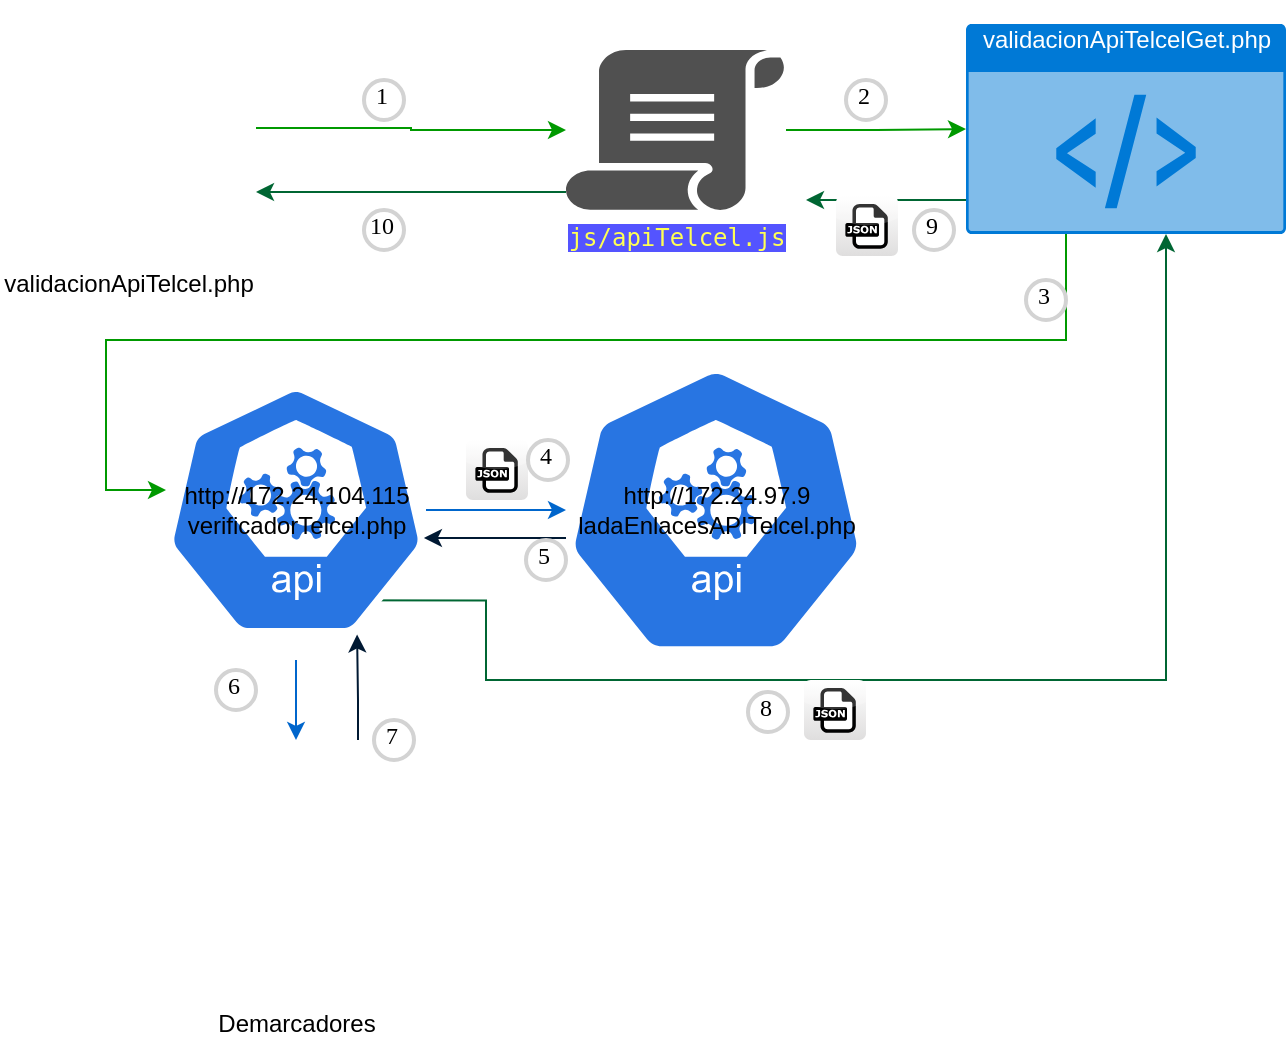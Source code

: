 <mxfile version="14.6.9" type="github">
  <diagram id="HQHjOtDPuke_aT2Hudhk" name="Page-1">
    <mxGraphModel dx="1233" dy="517" grid="1" gridSize="10" guides="1" tooltips="1" connect="1" arrows="1" fold="1" page="1" pageScale="1" pageWidth="850" pageHeight="1100" math="0" shadow="0">
      <root>
        <mxCell id="0" />
        <mxCell id="1" parent="0" />
        <mxCell id="8kFFKdgPYcA-KZUAP0im-3" style="edgeStyle=orthogonalEdgeStyle;rounded=0;orthogonalLoop=1;jettySize=auto;html=1;strokeColor=#009900;" edge="1" parent="1" source="8kFFKdgPYcA-KZUAP0im-23" target="8kFFKdgPYcA-KZUAP0im-5">
          <mxGeometry relative="1" as="geometry">
            <mxPoint x="300" y="135" as="sourcePoint" />
          </mxGeometry>
        </mxCell>
        <mxCell id="8kFFKdgPYcA-KZUAP0im-8" style="edgeStyle=orthogonalEdgeStyle;rounded=0;orthogonalLoop=1;jettySize=auto;html=1;strokeColor=#009900;" edge="1" parent="1" source="8kFFKdgPYcA-KZUAP0im-2" target="8kFFKdgPYcA-KZUAP0im-7">
          <mxGeometry relative="1" as="geometry">
            <mxPoint x="140" y="340" as="targetPoint" />
            <Array as="points">
              <mxPoint x="620" y="240" />
              <mxPoint x="140" y="240" />
              <mxPoint x="140" y="315" />
            </Array>
          </mxGeometry>
        </mxCell>
        <mxCell id="8kFFKdgPYcA-KZUAP0im-20" style="edgeStyle=orthogonalEdgeStyle;rounded=0;orthogonalLoop=1;jettySize=auto;html=1;strokeColor=#006633;" edge="1" parent="1" source="8kFFKdgPYcA-KZUAP0im-2">
          <mxGeometry relative="1" as="geometry">
            <mxPoint x="490" y="170" as="targetPoint" />
            <Array as="points">
              <mxPoint x="550" y="170" />
              <mxPoint x="550" y="170" />
            </Array>
          </mxGeometry>
        </mxCell>
        <mxCell id="8kFFKdgPYcA-KZUAP0im-2" value="validacionApiTelcelGet.php" style="html=1;strokeColor=none;fillColor=#0079D6;labelPosition=center;verticalLabelPosition=middle;verticalAlign=top;align=center;fontSize=12;outlineConnect=0;spacingTop=-6;fontColor=#FFFFFF;shape=mxgraph.sitemap.script;" vertex="1" parent="1">
          <mxGeometry x="570" y="82" width="160" height="105" as="geometry" />
        </mxCell>
        <mxCell id="8kFFKdgPYcA-KZUAP0im-6" style="edgeStyle=orthogonalEdgeStyle;rounded=0;orthogonalLoop=1;jettySize=auto;html=1;entryX=0;entryY=0.5;entryDx=0;entryDy=0;entryPerimeter=0;strokeColor=#009900;" edge="1" parent="1" source="8kFFKdgPYcA-KZUAP0im-5" target="8kFFKdgPYcA-KZUAP0im-2">
          <mxGeometry relative="1" as="geometry" />
        </mxCell>
        <mxCell id="8kFFKdgPYcA-KZUAP0im-24" style="edgeStyle=orthogonalEdgeStyle;rounded=0;orthogonalLoop=1;jettySize=auto;html=1;entryX=1;entryY=0.75;entryDx=0;entryDy=0;strokeColor=#006633;" edge="1" parent="1" source="8kFFKdgPYcA-KZUAP0im-5" target="8kFFKdgPYcA-KZUAP0im-23">
          <mxGeometry relative="1" as="geometry">
            <Array as="points">
              <mxPoint x="330" y="166" />
              <mxPoint x="330" y="166" />
            </Array>
          </mxGeometry>
        </mxCell>
        <mxCell id="8kFFKdgPYcA-KZUAP0im-5" value="&lt;span style=&quot;font-family: monospace&quot;&gt;&lt;span style=&quot;color: #ffff54 ; background-color: #5454ff&quot;&gt;js/apiTelcel.js&lt;/span&gt;&lt;br&gt;&lt;/span&gt;" style="pointerEvents=1;shadow=0;dashed=0;html=1;strokeColor=none;fillColor=#505050;labelPosition=center;verticalLabelPosition=bottom;verticalAlign=top;outlineConnect=0;align=center;shape=mxgraph.office.concepts.script;" vertex="1" parent="1">
          <mxGeometry x="370" y="95" width="110" height="80" as="geometry" />
        </mxCell>
        <mxCell id="8kFFKdgPYcA-KZUAP0im-9" style="edgeStyle=orthogonalEdgeStyle;rounded=0;orthogonalLoop=1;jettySize=auto;html=1;strokeColor=#0066CC;" edge="1" parent="1" source="8kFFKdgPYcA-KZUAP0im-7">
          <mxGeometry relative="1" as="geometry">
            <mxPoint x="370" y="325" as="targetPoint" />
          </mxGeometry>
        </mxCell>
        <mxCell id="8kFFKdgPYcA-KZUAP0im-14" style="edgeStyle=orthogonalEdgeStyle;rounded=0;orthogonalLoop=1;jettySize=auto;html=1;strokeColor=#0066CC;" edge="1" parent="1" source="8kFFKdgPYcA-KZUAP0im-7" target="8kFFKdgPYcA-KZUAP0im-12">
          <mxGeometry relative="1" as="geometry" />
        </mxCell>
        <mxCell id="8kFFKdgPYcA-KZUAP0im-27" style="edgeStyle=orthogonalEdgeStyle;rounded=0;orthogonalLoop=1;jettySize=auto;html=1;exitX=0.537;exitY=0.801;exitDx=0;exitDy=0;exitPerimeter=0;strokeColor=#006633;" edge="1" parent="1" source="8kFFKdgPYcA-KZUAP0im-7" target="8kFFKdgPYcA-KZUAP0im-2">
          <mxGeometry relative="1" as="geometry">
            <mxPoint x="670" y="200" as="targetPoint" />
            <Array as="points">
              <mxPoint x="330" y="370" />
              <mxPoint x="330" y="410" />
              <mxPoint x="670" y="410" />
            </Array>
          </mxGeometry>
        </mxCell>
        <mxCell id="8kFFKdgPYcA-KZUAP0im-7" value="&lt;div&gt;http://172.24.104.115&lt;br&gt;verificadorTelcel.php&lt;/div&gt;" style="html=1;dashed=0;whitespace=wrap;fillColor=#2875E2;strokeColor=#ffffff;points=[[0.005,0.63,0],[0.1,0.2,0],[0.9,0.2,0],[0.5,0,0],[0.995,0.63,0],[0.72,0.99,0],[0.5,1,0],[0.28,0.99,0]];shape=mxgraph.kubernetes.icon;prIcon=api" vertex="1" parent="1">
          <mxGeometry x="170" y="250" width="130" height="150" as="geometry" />
        </mxCell>
        <mxCell id="8kFFKdgPYcA-KZUAP0im-13" style="edgeStyle=orthogonalEdgeStyle;rounded=0;orthogonalLoop=1;jettySize=auto;html=1;entryX=0.992;entryY=0.593;entryDx=0;entryDy=0;entryPerimeter=0;strokeColor=#001933;" edge="1" parent="1" source="8kFFKdgPYcA-KZUAP0im-11" target="8kFFKdgPYcA-KZUAP0im-7">
          <mxGeometry relative="1" as="geometry">
            <Array as="points">
              <mxPoint x="350" y="339" />
              <mxPoint x="350" y="339" />
            </Array>
          </mxGeometry>
        </mxCell>
        <mxCell id="8kFFKdgPYcA-KZUAP0im-11" value="&lt;div&gt;http://172.24.97.9&lt;br&gt;ladaEnlacesAPITelcel.php&lt;/div&gt;" style="html=1;dashed=0;whitespace=wrap;fillColor=#2875E2;strokeColor=#ffffff;points=[[0.005,0.63,0],[0.1,0.2,0],[0.9,0.2,0],[0.5,0,0],[0.995,0.63,0],[0.72,0.99,0],[0.5,1,0],[0.28,0.99,0]];shape=mxgraph.kubernetes.icon;prIcon=api" vertex="1" parent="1">
          <mxGeometry x="370" y="250" width="150" height="150" as="geometry" />
        </mxCell>
        <mxCell id="8kFFKdgPYcA-KZUAP0im-25" style="edgeStyle=orthogonalEdgeStyle;rounded=0;orthogonalLoop=1;jettySize=auto;html=1;entryX=0.735;entryY=0.915;entryDx=0;entryDy=0;entryPerimeter=0;strokeColor=#001933;" edge="1" parent="1" source="8kFFKdgPYcA-KZUAP0im-12" target="8kFFKdgPYcA-KZUAP0im-7">
          <mxGeometry relative="1" as="geometry">
            <Array as="points">
              <mxPoint x="266" y="420" />
              <mxPoint x="266" y="420" />
            </Array>
          </mxGeometry>
        </mxCell>
        <mxCell id="8kFFKdgPYcA-KZUAP0im-12" value="Demarcadores" style="shape=image;html=1;verticalAlign=top;verticalLabelPosition=bottom;labelBackgroundColor=#ffffff;imageAspect=0;aspect=fixed;image=https://cdn3.iconfinder.com/data/icons/humano2/128x128/apps/guake.png" vertex="1" parent="1">
          <mxGeometry x="171" y="440" width="128" height="128" as="geometry" />
        </mxCell>
        <mxCell id="8kFFKdgPYcA-KZUAP0im-15" value="" style="dashed=0;outlineConnect=0;html=1;align=center;labelPosition=center;verticalLabelPosition=bottom;verticalAlign=top;shape=mxgraph.webicons.json;gradientColor=#DFDEDE" vertex="1" parent="1">
          <mxGeometry x="320" y="290" width="31" height="30" as="geometry" />
        </mxCell>
        <mxCell id="8kFFKdgPYcA-KZUAP0im-16" value="" style="dashed=0;outlineConnect=0;html=1;align=center;labelPosition=center;verticalLabelPosition=bottom;verticalAlign=top;shape=mxgraph.webicons.json;gradientColor=#DFDEDE" vertex="1" parent="1">
          <mxGeometry x="489" y="410" width="31" height="30" as="geometry" />
        </mxCell>
        <mxCell id="8kFFKdgPYcA-KZUAP0im-23" value="validacionApiTelcel.php" style="shape=image;html=1;verticalAlign=top;verticalLabelPosition=bottom;labelBackgroundColor=#ffffff;imageAspect=0;aspect=fixed;image=https://cdn2.iconfinder.com/data/icons/it-technology/70/Browserwithwebsite-128.png" vertex="1" parent="1">
          <mxGeometry x="87" y="70" width="128" height="128" as="geometry" />
        </mxCell>
        <mxCell id="8kFFKdgPYcA-KZUAP0im-26" value="" style="shape=image;html=1;verticalAlign=top;verticalLabelPosition=bottom;labelBackgroundColor=#ffffff;imageAspect=0;aspect=fixed;image=https://cdn0.iconfinder.com/data/icons/glyphpack/170/file-txt-128.png" vertex="1" parent="1">
          <mxGeometry x="269" y="400" width="30" height="30" as="geometry" />
        </mxCell>
        <mxCell id="8kFFKdgPYcA-KZUAP0im-28" value="" style="dashed=0;outlineConnect=0;html=1;align=center;labelPosition=center;verticalLabelPosition=bottom;verticalAlign=top;shape=mxgraph.webicons.json;gradientColor=#DFDEDE" vertex="1" parent="1">
          <mxGeometry x="505" y="168" width="31" height="30" as="geometry" />
        </mxCell>
        <mxCell id="8kFFKdgPYcA-KZUAP0im-29" value="1" style="ellipse;whiteSpace=wrap;html=1;aspect=fixed;strokeWidth=2;fontFamily=Tahoma;spacingBottom=4;spacingRight=2;strokeColor=#d3d3d3;" vertex="1" parent="1">
          <mxGeometry x="269" y="110" width="20" height="20" as="geometry" />
        </mxCell>
        <mxCell id="8kFFKdgPYcA-KZUAP0im-30" value="2" style="ellipse;whiteSpace=wrap;html=1;aspect=fixed;strokeWidth=2;fontFamily=Tahoma;spacingBottom=4;spacingRight=2;strokeColor=#d3d3d3;" vertex="1" parent="1">
          <mxGeometry x="510" y="110" width="20" height="20" as="geometry" />
        </mxCell>
        <mxCell id="8kFFKdgPYcA-KZUAP0im-31" value="3" style="ellipse;whiteSpace=wrap;html=1;aspect=fixed;strokeWidth=2;fontFamily=Tahoma;spacingBottom=4;spacingRight=2;strokeColor=#d3d3d3;" vertex="1" parent="1">
          <mxGeometry x="600" y="210" width="20" height="20" as="geometry" />
        </mxCell>
        <mxCell id="8kFFKdgPYcA-KZUAP0im-32" value="4" style="ellipse;whiteSpace=wrap;html=1;aspect=fixed;strokeWidth=2;fontFamily=Tahoma;spacingBottom=4;spacingRight=2;strokeColor=#d3d3d3;" vertex="1" parent="1">
          <mxGeometry x="351" y="290" width="20" height="20" as="geometry" />
        </mxCell>
        <mxCell id="8kFFKdgPYcA-KZUAP0im-33" value="5" style="ellipse;whiteSpace=wrap;html=1;aspect=fixed;strokeWidth=2;fontFamily=Tahoma;spacingBottom=4;spacingRight=2;strokeColor=#d3d3d3;" vertex="1" parent="1">
          <mxGeometry x="350" y="340" width="20" height="20" as="geometry" />
        </mxCell>
        <mxCell id="8kFFKdgPYcA-KZUAP0im-34" value="6" style="ellipse;whiteSpace=wrap;html=1;aspect=fixed;strokeWidth=2;fontFamily=Tahoma;spacingBottom=4;spacingRight=2;strokeColor=#d3d3d3;" vertex="1" parent="1">
          <mxGeometry x="195" y="405" width="20" height="20" as="geometry" />
        </mxCell>
        <mxCell id="8kFFKdgPYcA-KZUAP0im-35" value="7" style="ellipse;whiteSpace=wrap;html=1;aspect=fixed;strokeWidth=2;fontFamily=Tahoma;spacingBottom=4;spacingRight=2;strokeColor=#d3d3d3;" vertex="1" parent="1">
          <mxGeometry x="274" y="430" width="20" height="20" as="geometry" />
        </mxCell>
        <mxCell id="8kFFKdgPYcA-KZUAP0im-36" value="8" style="ellipse;whiteSpace=wrap;html=1;aspect=fixed;strokeWidth=2;fontFamily=Tahoma;spacingBottom=4;spacingRight=2;strokeColor=#d3d3d3;" vertex="1" parent="1">
          <mxGeometry x="461" y="416" width="20" height="20" as="geometry" />
        </mxCell>
        <mxCell id="8kFFKdgPYcA-KZUAP0im-37" value="9" style="ellipse;whiteSpace=wrap;html=1;aspect=fixed;strokeWidth=2;fontFamily=Tahoma;spacingBottom=4;spacingRight=2;strokeColor=#d3d3d3;" vertex="1" parent="1">
          <mxGeometry x="544" y="175" width="20" height="20" as="geometry" />
        </mxCell>
        <mxCell id="8kFFKdgPYcA-KZUAP0im-42" value="10" style="ellipse;whiteSpace=wrap;html=1;aspect=fixed;strokeWidth=2;fontFamily=Tahoma;spacingBottom=4;spacingRight=2;strokeColor=#d3d3d3;" vertex="1" parent="1">
          <mxGeometry x="269" y="175" width="20" height="20" as="geometry" />
        </mxCell>
      </root>
    </mxGraphModel>
  </diagram>
</mxfile>
